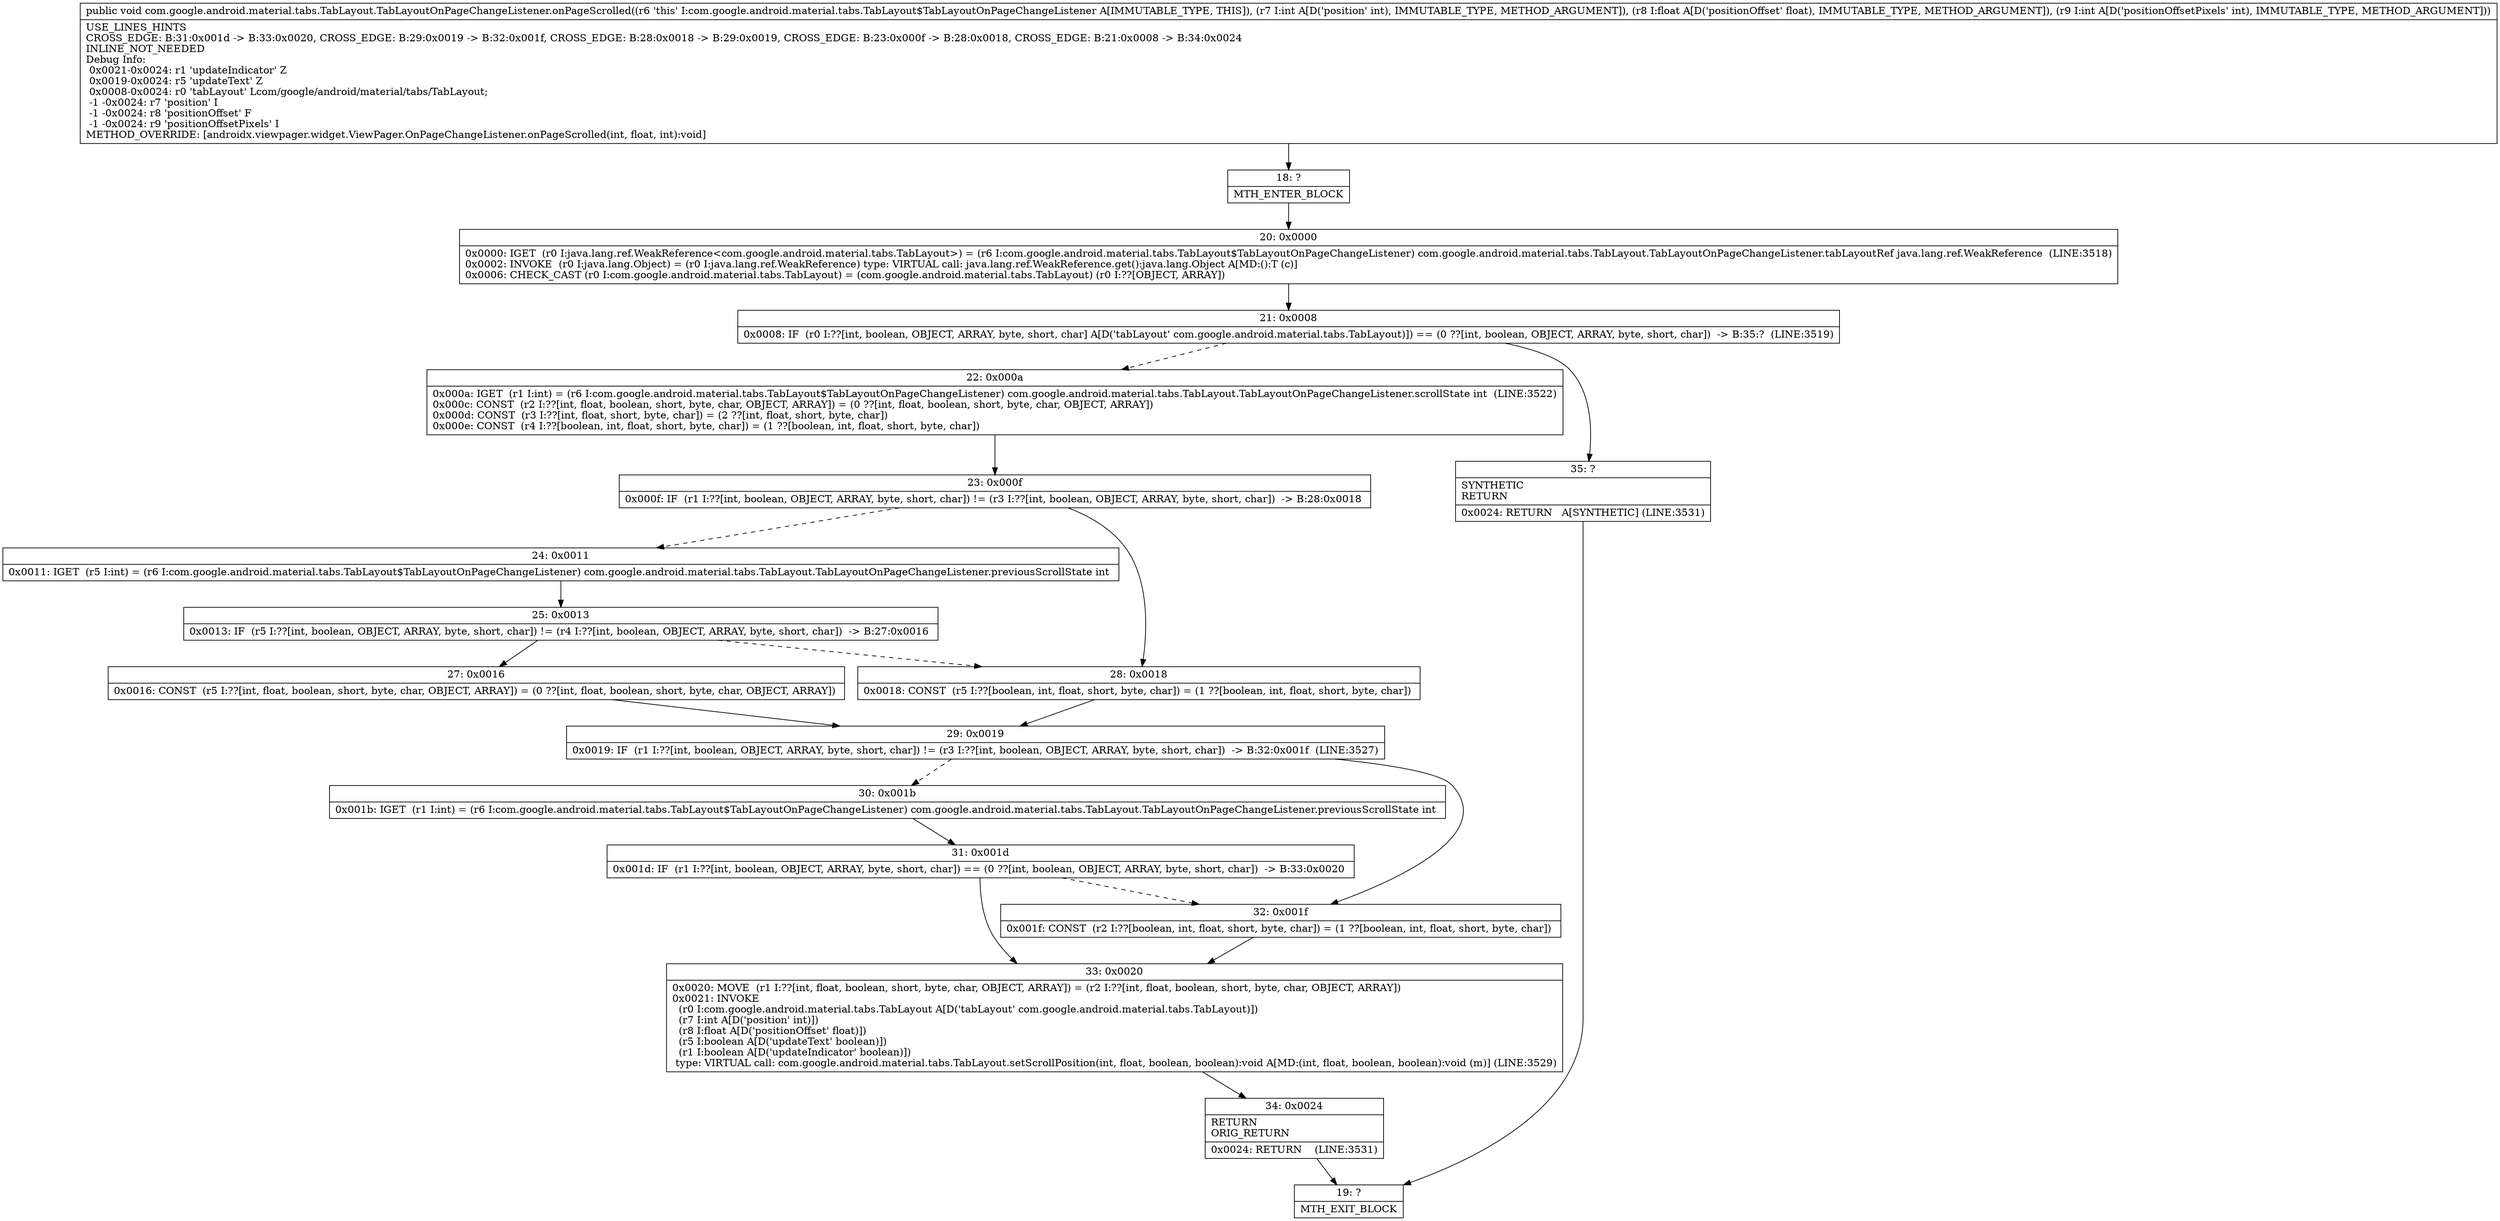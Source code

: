 digraph "CFG forcom.google.android.material.tabs.TabLayout.TabLayoutOnPageChangeListener.onPageScrolled(IFI)V" {
Node_18 [shape=record,label="{18\:\ ?|MTH_ENTER_BLOCK\l}"];
Node_20 [shape=record,label="{20\:\ 0x0000|0x0000: IGET  (r0 I:java.lang.ref.WeakReference\<com.google.android.material.tabs.TabLayout\>) = (r6 I:com.google.android.material.tabs.TabLayout$TabLayoutOnPageChangeListener) com.google.android.material.tabs.TabLayout.TabLayoutOnPageChangeListener.tabLayoutRef java.lang.ref.WeakReference  (LINE:3518)\l0x0002: INVOKE  (r0 I:java.lang.Object) = (r0 I:java.lang.ref.WeakReference) type: VIRTUAL call: java.lang.ref.WeakReference.get():java.lang.Object A[MD:():T (c)]\l0x0006: CHECK_CAST (r0 I:com.google.android.material.tabs.TabLayout) = (com.google.android.material.tabs.TabLayout) (r0 I:??[OBJECT, ARRAY]) \l}"];
Node_21 [shape=record,label="{21\:\ 0x0008|0x0008: IF  (r0 I:??[int, boolean, OBJECT, ARRAY, byte, short, char] A[D('tabLayout' com.google.android.material.tabs.TabLayout)]) == (0 ??[int, boolean, OBJECT, ARRAY, byte, short, char])  \-\> B:35:?  (LINE:3519)\l}"];
Node_22 [shape=record,label="{22\:\ 0x000a|0x000a: IGET  (r1 I:int) = (r6 I:com.google.android.material.tabs.TabLayout$TabLayoutOnPageChangeListener) com.google.android.material.tabs.TabLayout.TabLayoutOnPageChangeListener.scrollState int  (LINE:3522)\l0x000c: CONST  (r2 I:??[int, float, boolean, short, byte, char, OBJECT, ARRAY]) = (0 ??[int, float, boolean, short, byte, char, OBJECT, ARRAY]) \l0x000d: CONST  (r3 I:??[int, float, short, byte, char]) = (2 ??[int, float, short, byte, char]) \l0x000e: CONST  (r4 I:??[boolean, int, float, short, byte, char]) = (1 ??[boolean, int, float, short, byte, char]) \l}"];
Node_23 [shape=record,label="{23\:\ 0x000f|0x000f: IF  (r1 I:??[int, boolean, OBJECT, ARRAY, byte, short, char]) != (r3 I:??[int, boolean, OBJECT, ARRAY, byte, short, char])  \-\> B:28:0x0018 \l}"];
Node_24 [shape=record,label="{24\:\ 0x0011|0x0011: IGET  (r5 I:int) = (r6 I:com.google.android.material.tabs.TabLayout$TabLayoutOnPageChangeListener) com.google.android.material.tabs.TabLayout.TabLayoutOnPageChangeListener.previousScrollState int \l}"];
Node_25 [shape=record,label="{25\:\ 0x0013|0x0013: IF  (r5 I:??[int, boolean, OBJECT, ARRAY, byte, short, char]) != (r4 I:??[int, boolean, OBJECT, ARRAY, byte, short, char])  \-\> B:27:0x0016 \l}"];
Node_27 [shape=record,label="{27\:\ 0x0016|0x0016: CONST  (r5 I:??[int, float, boolean, short, byte, char, OBJECT, ARRAY]) = (0 ??[int, float, boolean, short, byte, char, OBJECT, ARRAY]) \l}"];
Node_29 [shape=record,label="{29\:\ 0x0019|0x0019: IF  (r1 I:??[int, boolean, OBJECT, ARRAY, byte, short, char]) != (r3 I:??[int, boolean, OBJECT, ARRAY, byte, short, char])  \-\> B:32:0x001f  (LINE:3527)\l}"];
Node_30 [shape=record,label="{30\:\ 0x001b|0x001b: IGET  (r1 I:int) = (r6 I:com.google.android.material.tabs.TabLayout$TabLayoutOnPageChangeListener) com.google.android.material.tabs.TabLayout.TabLayoutOnPageChangeListener.previousScrollState int \l}"];
Node_31 [shape=record,label="{31\:\ 0x001d|0x001d: IF  (r1 I:??[int, boolean, OBJECT, ARRAY, byte, short, char]) == (0 ??[int, boolean, OBJECT, ARRAY, byte, short, char])  \-\> B:33:0x0020 \l}"];
Node_33 [shape=record,label="{33\:\ 0x0020|0x0020: MOVE  (r1 I:??[int, float, boolean, short, byte, char, OBJECT, ARRAY]) = (r2 I:??[int, float, boolean, short, byte, char, OBJECT, ARRAY]) \l0x0021: INVOKE  \l  (r0 I:com.google.android.material.tabs.TabLayout A[D('tabLayout' com.google.android.material.tabs.TabLayout)])\l  (r7 I:int A[D('position' int)])\l  (r8 I:float A[D('positionOffset' float)])\l  (r5 I:boolean A[D('updateText' boolean)])\l  (r1 I:boolean A[D('updateIndicator' boolean)])\l type: VIRTUAL call: com.google.android.material.tabs.TabLayout.setScrollPosition(int, float, boolean, boolean):void A[MD:(int, float, boolean, boolean):void (m)] (LINE:3529)\l}"];
Node_34 [shape=record,label="{34\:\ 0x0024|RETURN\lORIG_RETURN\l|0x0024: RETURN    (LINE:3531)\l}"];
Node_19 [shape=record,label="{19\:\ ?|MTH_EXIT_BLOCK\l}"];
Node_32 [shape=record,label="{32\:\ 0x001f|0x001f: CONST  (r2 I:??[boolean, int, float, short, byte, char]) = (1 ??[boolean, int, float, short, byte, char]) \l}"];
Node_28 [shape=record,label="{28\:\ 0x0018|0x0018: CONST  (r5 I:??[boolean, int, float, short, byte, char]) = (1 ??[boolean, int, float, short, byte, char]) \l}"];
Node_35 [shape=record,label="{35\:\ ?|SYNTHETIC\lRETURN\l|0x0024: RETURN   A[SYNTHETIC] (LINE:3531)\l}"];
MethodNode[shape=record,label="{public void com.google.android.material.tabs.TabLayout.TabLayoutOnPageChangeListener.onPageScrolled((r6 'this' I:com.google.android.material.tabs.TabLayout$TabLayoutOnPageChangeListener A[IMMUTABLE_TYPE, THIS]), (r7 I:int A[D('position' int), IMMUTABLE_TYPE, METHOD_ARGUMENT]), (r8 I:float A[D('positionOffset' float), IMMUTABLE_TYPE, METHOD_ARGUMENT]), (r9 I:int A[D('positionOffsetPixels' int), IMMUTABLE_TYPE, METHOD_ARGUMENT]))  | USE_LINES_HINTS\lCROSS_EDGE: B:31:0x001d \-\> B:33:0x0020, CROSS_EDGE: B:29:0x0019 \-\> B:32:0x001f, CROSS_EDGE: B:28:0x0018 \-\> B:29:0x0019, CROSS_EDGE: B:23:0x000f \-\> B:28:0x0018, CROSS_EDGE: B:21:0x0008 \-\> B:34:0x0024\lINLINE_NOT_NEEDED\lDebug Info:\l  0x0021\-0x0024: r1 'updateIndicator' Z\l  0x0019\-0x0024: r5 'updateText' Z\l  0x0008\-0x0024: r0 'tabLayout' Lcom\/google\/android\/material\/tabs\/TabLayout;\l  \-1 \-0x0024: r7 'position' I\l  \-1 \-0x0024: r8 'positionOffset' F\l  \-1 \-0x0024: r9 'positionOffsetPixels' I\lMETHOD_OVERRIDE: [androidx.viewpager.widget.ViewPager.OnPageChangeListener.onPageScrolled(int, float, int):void]\l}"];
MethodNode -> Node_18;Node_18 -> Node_20;
Node_20 -> Node_21;
Node_21 -> Node_22[style=dashed];
Node_21 -> Node_35;
Node_22 -> Node_23;
Node_23 -> Node_24[style=dashed];
Node_23 -> Node_28;
Node_24 -> Node_25;
Node_25 -> Node_27;
Node_25 -> Node_28[style=dashed];
Node_27 -> Node_29;
Node_29 -> Node_30[style=dashed];
Node_29 -> Node_32;
Node_30 -> Node_31;
Node_31 -> Node_32[style=dashed];
Node_31 -> Node_33;
Node_33 -> Node_34;
Node_34 -> Node_19;
Node_32 -> Node_33;
Node_28 -> Node_29;
Node_35 -> Node_19;
}

